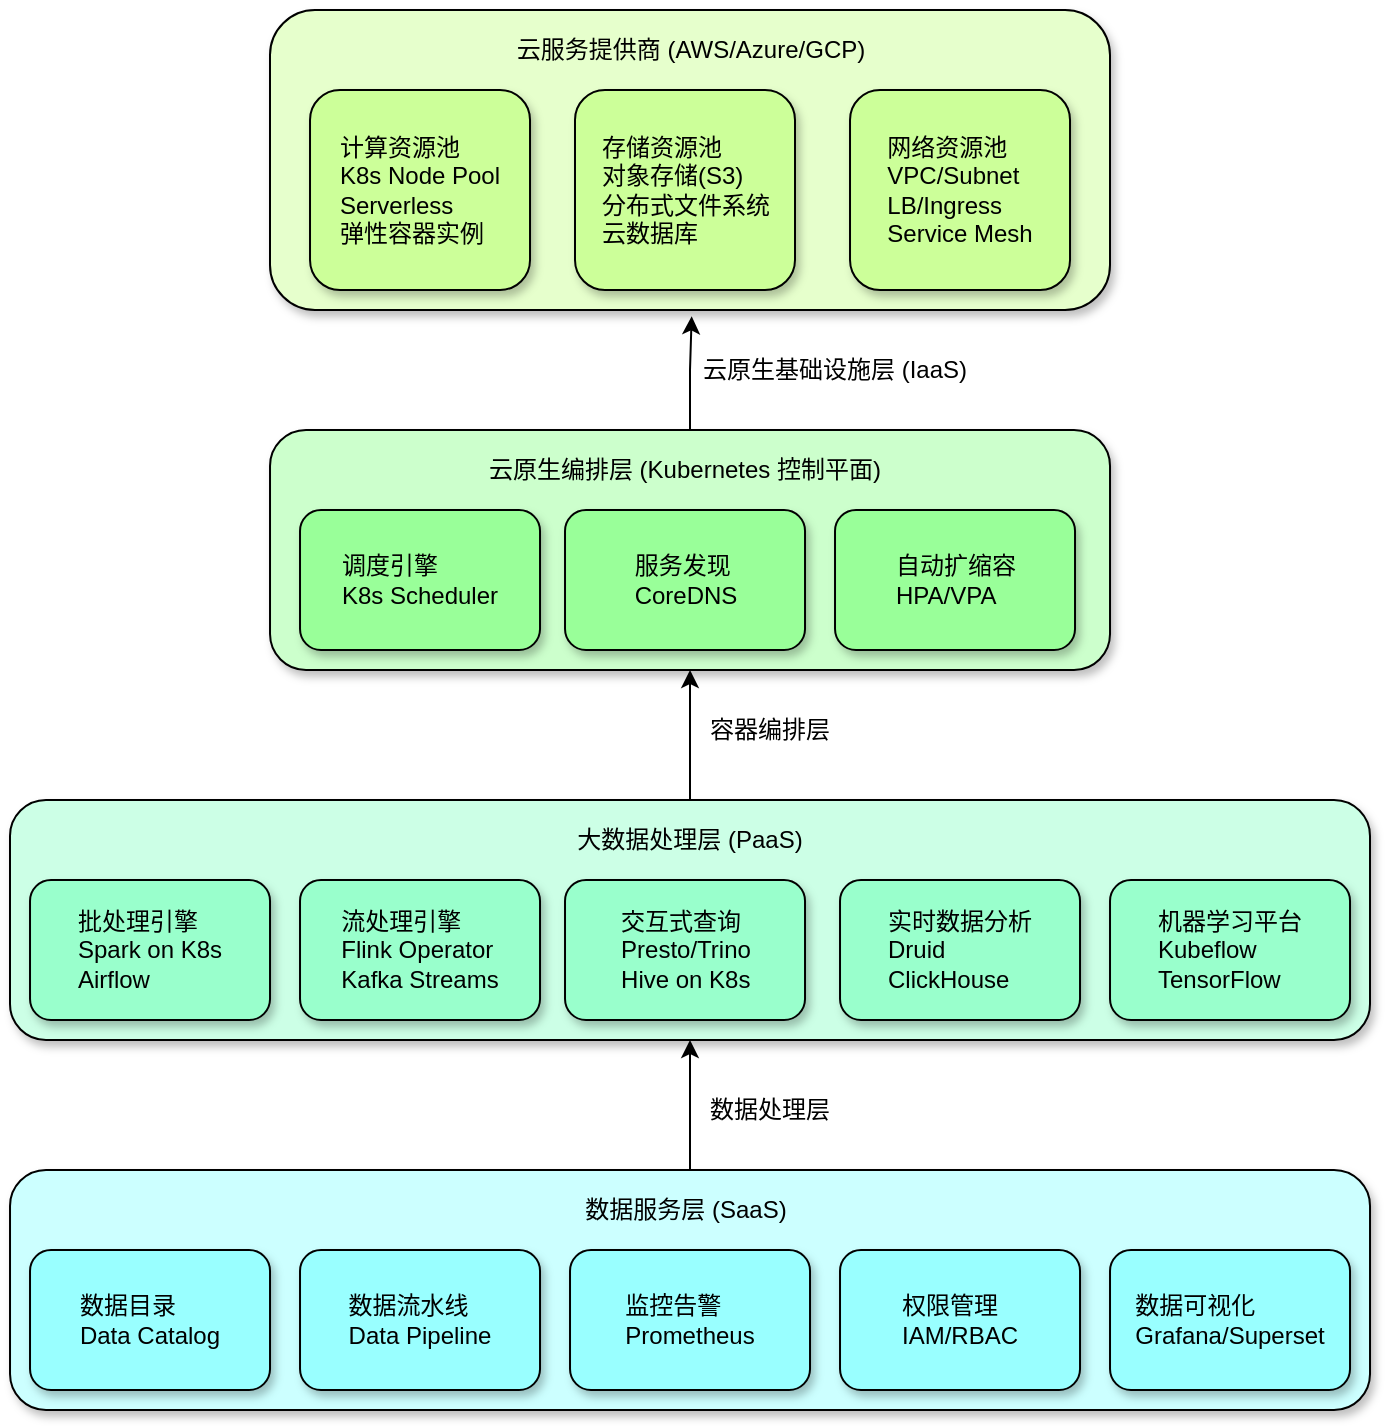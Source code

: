 <mxfile version="28.1.0">
  <diagram name="第 1 页" id="f9bVbTq_wDGh4RdCy2TS">
    <mxGraphModel dx="1590" dy="773" grid="1" gridSize="10" guides="1" tooltips="1" connect="1" arrows="1" fold="1" page="1" pageScale="1" pageWidth="827" pageHeight="1169" math="0" shadow="0">
      <root>
        <mxCell id="0" />
        <mxCell id="1" parent="0" />
        <mxCell id="PsRajl_zbWiOyXF9r5Y1-1" value="" style="group" vertex="1" connectable="0" parent="1">
          <mxGeometry x="73" y="130" width="680.01" height="700" as="geometry" />
        </mxCell>
        <mxCell id="dKKs_kJMHXaQM2gFfRkW-1" value="" style="rounded=1;whiteSpace=wrap;html=1;fillColor=#E6FFCC;shadow=1;" parent="PsRajl_zbWiOyXF9r5Y1-1" vertex="1">
          <mxGeometry x="130" width="420" height="150" as="geometry" />
        </mxCell>
        <mxCell id="dKKs_kJMHXaQM2gFfRkW-2" value="&lt;div style=&quot;text-align: left;&quot;&gt;&lt;span style=&quot;background-color: transparent;&quot;&gt;计算资源池&lt;/span&gt;&lt;/div&gt;&lt;div style=&quot;text-align: left;&quot;&gt;&lt;span style=&quot;background-color: transparent;&quot;&gt;K8s Node Pool&lt;/span&gt;&lt;/div&gt;&lt;div style=&quot;text-align: left;&quot;&gt;&lt;span style=&quot;background-color: transparent;&quot;&gt;Serverless&lt;/span&gt;&lt;/div&gt;&lt;div style=&quot;text-align: left;&quot;&gt;&lt;span style=&quot;background-color: transparent;&quot;&gt;弹性容器实例&lt;/span&gt;&lt;/div&gt;" style="rounded=1;whiteSpace=wrap;html=1;fillColor=#CCFF99;shadow=1;" parent="PsRajl_zbWiOyXF9r5Y1-1" vertex="1">
          <mxGeometry x="150.01" y="40" width="110" height="100" as="geometry" />
        </mxCell>
        <mxCell id="dKKs_kJMHXaQM2gFfRkW-3" value="&lt;div style=&quot;&quot;&gt;&lt;div style=&quot;text-align: left;&quot;&gt;&lt;span style=&quot;background-color: transparent;&quot;&gt;存储资源池&lt;/span&gt;&lt;/div&gt;&lt;div style=&quot;text-align: left;&quot;&gt;&lt;span style=&quot;background-color: transparent;&quot;&gt;对象存储(S3)&lt;/span&gt;&lt;/div&gt;&lt;div style=&quot;text-align: left;&quot;&gt;&lt;span style=&quot;background-color: transparent;&quot;&gt;分布式文件系统&lt;/span&gt;&lt;/div&gt;&lt;div style=&quot;text-align: left;&quot;&gt;&lt;span style=&quot;background-color: transparent;&quot;&gt;云数据库&lt;/span&gt;&lt;/div&gt;&lt;/div&gt;" style="rounded=1;whiteSpace=wrap;html=1;fillColor=#CCFF99;shadow=1;" parent="PsRajl_zbWiOyXF9r5Y1-1" vertex="1">
          <mxGeometry x="282.5" y="40" width="110" height="100" as="geometry" />
        </mxCell>
        <mxCell id="dKKs_kJMHXaQM2gFfRkW-5" value="&lt;div style=&quot;&quot;&gt;&lt;div style=&quot;text-align: left;&quot;&gt;网络资源池&lt;br&gt;VPC/Subnet&lt;br&gt;LB/Ingress&lt;br&gt;Service Mesh&lt;br&gt;&lt;/div&gt;&lt;/div&gt;" style="rounded=1;whiteSpace=wrap;html=1;fillColor=#CCFF99;shadow=1;" parent="PsRajl_zbWiOyXF9r5Y1-1" vertex="1">
          <mxGeometry x="420.01" y="40" width="110" height="100" as="geometry" />
        </mxCell>
        <mxCell id="dKKs_kJMHXaQM2gFfRkW-14" value="云原生基础设施层 (IaaS)" style="text;strokeColor=none;align=center;fillColor=none;html=1;verticalAlign=middle;whiteSpace=wrap;rounded=0;" parent="PsRajl_zbWiOyXF9r5Y1-1" vertex="1">
          <mxGeometry x="345" y="170" width="135" height="20" as="geometry" />
        </mxCell>
        <mxCell id="dKKs_kJMHXaQM2gFfRkW-38" style="edgeStyle=orthogonalEdgeStyle;rounded=0;orthogonalLoop=1;jettySize=auto;html=1;entryX=0.5;entryY=1;entryDx=0;entryDy=0;" parent="PsRajl_zbWiOyXF9r5Y1-1" source="dKKs_kJMHXaQM2gFfRkW-15" target="dKKs_kJMHXaQM2gFfRkW-7" edge="1">
          <mxGeometry relative="1" as="geometry" />
        </mxCell>
        <mxCell id="dKKs_kJMHXaQM2gFfRkW-22" value="容器编排层" style="text;strokeColor=none;align=center;fillColor=none;html=1;verticalAlign=middle;whiteSpace=wrap;rounded=0;" parent="PsRajl_zbWiOyXF9r5Y1-1" vertex="1">
          <mxGeometry x="345.01" y="350" width="70" height="20" as="geometry" />
        </mxCell>
        <mxCell id="dKKs_kJMHXaQM2gFfRkW-39" style="edgeStyle=orthogonalEdgeStyle;rounded=0;orthogonalLoop=1;jettySize=auto;html=1;entryX=0.5;entryY=1;entryDx=0;entryDy=0;" parent="PsRajl_zbWiOyXF9r5Y1-1" source="dKKs_kJMHXaQM2gFfRkW-23" target="dKKs_kJMHXaQM2gFfRkW-15" edge="1">
          <mxGeometry relative="1" as="geometry" />
        </mxCell>
        <mxCell id="dKKs_kJMHXaQM2gFfRkW-30" value="数据处理层" style="text;strokeColor=none;align=center;fillColor=none;html=1;verticalAlign=middle;whiteSpace=wrap;rounded=0;" parent="PsRajl_zbWiOyXF9r5Y1-1" vertex="1">
          <mxGeometry x="345" y="540" width="70" height="20" as="geometry" />
        </mxCell>
        <mxCell id="dKKs_kJMHXaQM2gFfRkW-32" value="云服务提供商 (AWS/Azure/GCP)" style="text;strokeColor=none;align=center;fillColor=none;html=1;verticalAlign=middle;whiteSpace=wrap;rounded=0;" parent="PsRajl_zbWiOyXF9r5Y1-1" vertex="1">
          <mxGeometry x="247.5" y="10" width="185" height="20" as="geometry" />
        </mxCell>
        <mxCell id="dKKs_kJMHXaQM2gFfRkW-37" style="edgeStyle=orthogonalEdgeStyle;rounded=0;orthogonalLoop=1;jettySize=auto;html=1;entryX=0.502;entryY=1.021;entryDx=0;entryDy=0;entryPerimeter=0;" parent="PsRajl_zbWiOyXF9r5Y1-1" source="dKKs_kJMHXaQM2gFfRkW-7" target="dKKs_kJMHXaQM2gFfRkW-1" edge="1">
          <mxGeometry relative="1" as="geometry" />
        </mxCell>
        <mxCell id="dKKs_kJMHXaQM2gFfRkW-23" value="" style="rounded=1;whiteSpace=wrap;html=1;fillColor=#CCFFFF;shadow=1;" parent="PsRajl_zbWiOyXF9r5Y1-1" vertex="1">
          <mxGeometry x="0.01" y="580" width="680" height="120" as="geometry" />
        </mxCell>
        <mxCell id="dKKs_kJMHXaQM2gFfRkW-24" value="&lt;div style=&quot;text-align: left;&quot;&gt;数据目录&lt;br&gt;Data Catalog&lt;br&gt;&lt;/div&gt;" style="rounded=1;whiteSpace=wrap;html=1;fillColor=#99FFFF;shadow=1;" parent="PsRajl_zbWiOyXF9r5Y1-1" vertex="1">
          <mxGeometry x="10.01" y="620" width="120" height="70" as="geometry" />
        </mxCell>
        <mxCell id="dKKs_kJMHXaQM2gFfRkW-25" value="&lt;div style=&quot;text-align: left;&quot;&gt;数据流水线&lt;br&gt;Data Pipeline&lt;br&gt;&lt;/div&gt;" style="rounded=1;whiteSpace=wrap;html=1;fillColor=#99FFFF;shadow=1;" parent="PsRajl_zbWiOyXF9r5Y1-1" vertex="1">
          <mxGeometry x="145.01" y="620" width="120" height="70" as="geometry" />
        </mxCell>
        <mxCell id="dKKs_kJMHXaQM2gFfRkW-26" value="&lt;div style=&quot;text-align: left;&quot;&gt;监控告警&lt;br&gt;Prometheus&lt;br&gt;&lt;/div&gt;" style="rounded=1;whiteSpace=wrap;html=1;fillColor=#99FFFF;shadow=1;" parent="PsRajl_zbWiOyXF9r5Y1-1" vertex="1">
          <mxGeometry x="280.01" y="620" width="120" height="70" as="geometry" />
        </mxCell>
        <mxCell id="dKKs_kJMHXaQM2gFfRkW-27" value="&lt;div style=&quot;text-align: left;&quot;&gt;权限管理&lt;br&gt;IAM/RBAC&lt;br&gt;&lt;/div&gt;" style="rounded=1;whiteSpace=wrap;html=1;fillColor=#99FFFF;shadow=1;" parent="PsRajl_zbWiOyXF9r5Y1-1" vertex="1">
          <mxGeometry x="415.01" y="620" width="120" height="70" as="geometry" />
        </mxCell>
        <mxCell id="dKKs_kJMHXaQM2gFfRkW-28" value="&lt;div style=&quot;text-align: left;&quot;&gt;数据可视化&lt;br&gt;Grafana/Superset&lt;br&gt;&lt;/div&gt;" style="rounded=1;whiteSpace=wrap;html=1;fillColor=#99FFFF;shadow=1;" parent="PsRajl_zbWiOyXF9r5Y1-1" vertex="1">
          <mxGeometry x="550.01" y="620" width="120" height="70" as="geometry" />
        </mxCell>
        <mxCell id="dKKs_kJMHXaQM2gFfRkW-36" value="数据服务层 (SaaS)" style="text;strokeColor=none;align=center;fillColor=none;html=1;verticalAlign=middle;whiteSpace=wrap;rounded=0;" parent="PsRajl_zbWiOyXF9r5Y1-1" vertex="1">
          <mxGeometry x="282.51" y="590" width="110" height="20" as="geometry" />
        </mxCell>
        <mxCell id="dKKs_kJMHXaQM2gFfRkW-15" value="" style="rounded=1;whiteSpace=wrap;html=1;fillColor=#CCFFE6;shadow=1;" parent="PsRajl_zbWiOyXF9r5Y1-1" vertex="1">
          <mxGeometry y="395" width="680" height="120" as="geometry" />
        </mxCell>
        <mxCell id="dKKs_kJMHXaQM2gFfRkW-16" value="&lt;div style=&quot;text-align: left;&quot;&gt;批处理引擎&lt;br&gt;Spark on K8s&lt;br&gt;Airflow&lt;br&gt;&lt;/div&gt;" style="rounded=1;whiteSpace=wrap;html=1;fillColor=#99FFCC;shadow=1;" parent="PsRajl_zbWiOyXF9r5Y1-1" vertex="1">
          <mxGeometry x="10.01" y="435" width="120" height="70" as="geometry" />
        </mxCell>
        <mxCell id="dKKs_kJMHXaQM2gFfRkW-17" value="&lt;div style=&quot;text-align: left;&quot;&gt;流处理引擎&lt;br&gt;Flink Operator&lt;br&gt;Kafka Streams&lt;br&gt;&lt;/div&gt;" style="rounded=1;whiteSpace=wrap;html=1;fillColor=#99FFCC;shadow=1;" parent="PsRajl_zbWiOyXF9r5Y1-1" vertex="1">
          <mxGeometry x="145.01" y="435" width="120" height="70" as="geometry" />
        </mxCell>
        <mxCell id="dKKs_kJMHXaQM2gFfRkW-18" value="&lt;div style=&quot;text-align: left;&quot;&gt;交互式查询&lt;br&gt;Presto/Trino&lt;br&gt;Hive on K8s&lt;br&gt;&lt;/div&gt;" style="rounded=1;whiteSpace=wrap;html=1;fillColor=#99FFCC;shadow=1;" parent="PsRajl_zbWiOyXF9r5Y1-1" vertex="1">
          <mxGeometry x="277.51" y="435" width="120" height="70" as="geometry" />
        </mxCell>
        <mxCell id="dKKs_kJMHXaQM2gFfRkW-19" value="&lt;div style=&quot;text-align: left;&quot;&gt;实时数据分析&lt;br&gt;Druid&lt;br&gt;ClickHouse&lt;br&gt;&lt;/div&gt;" style="rounded=1;whiteSpace=wrap;html=1;fillColor=#99FFCC;shadow=1;" parent="PsRajl_zbWiOyXF9r5Y1-1" vertex="1">
          <mxGeometry x="415.01" y="435" width="120" height="70" as="geometry" />
        </mxCell>
        <mxCell id="dKKs_kJMHXaQM2gFfRkW-20" value="&lt;div style=&quot;text-align: left;&quot;&gt;机器学习平台&lt;br&gt;Kubeflow&lt;br&gt;TensorFlow&lt;br&gt;&lt;/div&gt;" style="rounded=1;whiteSpace=wrap;html=1;fillColor=#99FFCC;shadow=1;" parent="PsRajl_zbWiOyXF9r5Y1-1" vertex="1">
          <mxGeometry x="550.01" y="435" width="120" height="70" as="geometry" />
        </mxCell>
        <mxCell id="dKKs_kJMHXaQM2gFfRkW-35" value="大数据处理层 (PaaS)" style="text;strokeColor=none;align=center;fillColor=none;html=1;verticalAlign=middle;whiteSpace=wrap;rounded=0;" parent="PsRajl_zbWiOyXF9r5Y1-1" vertex="1">
          <mxGeometry x="278.14" y="405" width="123.75" height="20" as="geometry" />
        </mxCell>
        <mxCell id="dKKs_kJMHXaQM2gFfRkW-7" value="" style="rounded=1;whiteSpace=wrap;html=1;fillColor=#CCFFCC;shadow=1;" parent="PsRajl_zbWiOyXF9r5Y1-1" vertex="1">
          <mxGeometry x="130.01" y="210" width="420" height="120" as="geometry" />
        </mxCell>
        <mxCell id="dKKs_kJMHXaQM2gFfRkW-8" value="&lt;div style=&quot;text-align: left;&quot;&gt;调度引擎&lt;br&gt;K8s Scheduler&lt;br&gt;&lt;/div&gt;" style="rounded=1;whiteSpace=wrap;html=1;fillColor=#99FF99;shadow=1;" parent="PsRajl_zbWiOyXF9r5Y1-1" vertex="1">
          <mxGeometry x="145.01" y="250" width="120" height="70" as="geometry" />
        </mxCell>
        <mxCell id="dKKs_kJMHXaQM2gFfRkW-11" value="&lt;div style=&quot;text-align: left;&quot;&gt;服务发现&lt;br&gt;CoreDNS&lt;br&gt;&lt;/div&gt;" style="rounded=1;whiteSpace=wrap;html=1;fillColor=#99FF99;shadow=1;" parent="PsRajl_zbWiOyXF9r5Y1-1" vertex="1">
          <mxGeometry x="277.51" y="250" width="120" height="70" as="geometry" />
        </mxCell>
        <mxCell id="dKKs_kJMHXaQM2gFfRkW-12" value="&lt;div style=&quot;text-align: left;&quot;&gt;自动扩缩容&lt;br&gt;HPA/VPA&lt;br&gt;&lt;/div&gt;" style="rounded=1;whiteSpace=wrap;html=1;fillColor=#99FF99;shadow=1;" parent="PsRajl_zbWiOyXF9r5Y1-1" vertex="1">
          <mxGeometry x="412.51" y="250" width="120" height="70" as="geometry" />
        </mxCell>
        <mxCell id="dKKs_kJMHXaQM2gFfRkW-34" value="云原生编排层 (Kubernetes 控制平面)" style="text;strokeColor=none;align=center;fillColor=none;html=1;verticalAlign=middle;whiteSpace=wrap;rounded=0;" parent="PsRajl_zbWiOyXF9r5Y1-1" vertex="1">
          <mxGeometry x="236.26" y="220" width="202.5" height="20" as="geometry" />
        </mxCell>
      </root>
    </mxGraphModel>
  </diagram>
</mxfile>
